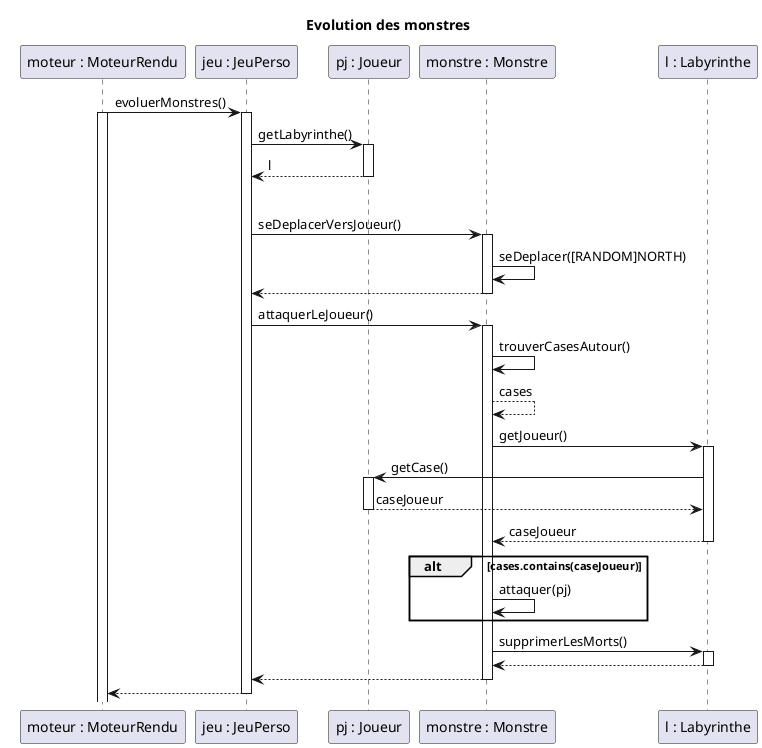 @startuml
title "Evolution des monstres"

participant "moteur : MoteurRendu" as moteur
participant "jeu : JeuPerso" as jeu
participant "pj : Joueur" as pj
participant "monstre : Monstre" as monstre
participant "l : Labyrinthe" as l

moteur -> jeu : evoluerMonstres()
activate moteur
activate jeu
jeu -> pj : getLabyrinthe()
activate pj
jeu <--pj : l
deactivate pj
loop l.getMonstres()
jeu -> monstre : seDeplacerVersJoueur()
activate monstre
monstre -> monstre : seDeplacer([RANDOM]NORTH)
jeu <-- monstre
deactivate monstre
jeu-> monstre :attaquerLeJoueur()
activate monstre
monstre -> monstre : trouverCasesAutour()
monstre --> monstre : cases
monstre -> l : getJoueur()
activate l
l-> pj : getCase()
activate pj
l <-- pj : caseJoueur
deactivate pj
monstre <-- l : caseJoueur
deactivate l
alt cases.contains(caseJoueur)
monstre -> monstre : attaquer(pj)
end

monstre -> l : supprimerLesMorts()
activate l
monstre <-- l
deactivate l
jeu <-- monstre
deactivate monstre
moteur <-- jeu
deactivate jeu


@enduml